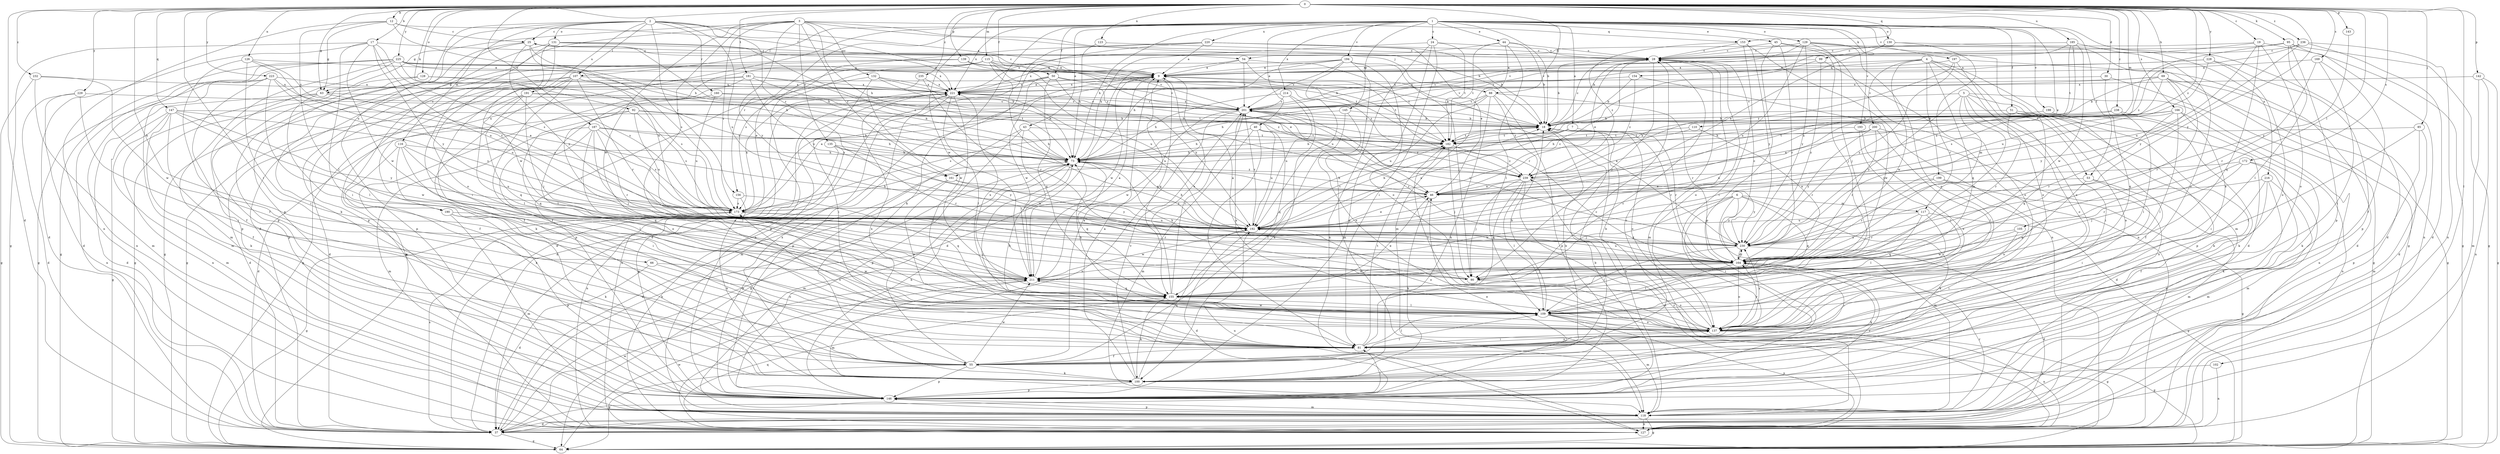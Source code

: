 strict digraph  {
0;
1;
2;
3;
4;
5;
6;
7;
9;
12;
17;
18;
19;
24;
25;
28;
30;
37;
40;
43;
44;
45;
46;
50;
51;
53;
54;
55;
63;
64;
66;
69;
73;
81;
85;
88;
90;
92;
95;
99;
100;
102;
105;
107;
109;
110;
115;
116;
117;
118;
123;
126;
127;
128;
129;
130;
131;
132;
135;
137;
139;
142;
143;
145;
146;
147;
153;
154;
155;
156;
160;
161;
164;
166;
169;
172;
173;
181;
182;
185;
187;
190;
191;
192;
193;
194;
197;
198;
199;
200;
201;
211;
214;
216;
220;
221;
223;
225;
228;
229;
230;
232;
235;
236;
238;
239;
0 -> 12  [label=b];
0 -> 17  [label=b];
0 -> 19  [label=c];
0 -> 30  [label=d];
0 -> 37  [label=d];
0 -> 50  [label=f];
0 -> 63  [label=g];
0 -> 66  [label=h];
0 -> 69  [label=h];
0 -> 81  [label=i];
0 -> 85  [label=j];
0 -> 88  [label=j];
0 -> 92  [label=k];
0 -> 95  [label=k];
0 -> 102  [label=l];
0 -> 105  [label=l];
0 -> 110  [label=m];
0 -> 115  [label=m];
0 -> 123  [label=n];
0 -> 126  [label=n];
0 -> 128  [label=o];
0 -> 139  [label=p];
0 -> 142  [label=p];
0 -> 143  [label=p];
0 -> 147  [label=q];
0 -> 153  [label=q];
0 -> 166  [label=s];
0 -> 169  [label=s];
0 -> 172  [label=s];
0 -> 181  [label=t];
0 -> 185  [label=u];
0 -> 187  [label=u];
0 -> 223  [label=y];
0 -> 225  [label=y];
0 -> 228  [label=y];
0 -> 229  [label=y];
0 -> 230  [label=y];
0 -> 232  [label=z];
0 -> 235  [label=z];
0 -> 236  [label=z];
0 -> 238  [label=z];
0 -> 239  [label=z];
1 -> 7  [label=a];
1 -> 18  [label=b];
1 -> 24  [label=c];
1 -> 40  [label=e];
1 -> 43  [label=e];
1 -> 44  [label=e];
1 -> 45  [label=e];
1 -> 46  [label=e];
1 -> 50  [label=f];
1 -> 51  [label=f];
1 -> 53  [label=f];
1 -> 73  [label=h];
1 -> 99  [label=k];
1 -> 100  [label=k];
1 -> 107  [label=l];
1 -> 129  [label=o];
1 -> 130  [label=o];
1 -> 145  [label=p];
1 -> 156  [label=r];
1 -> 190  [label=u];
1 -> 193  [label=v];
1 -> 194  [label=v];
1 -> 197  [label=v];
1 -> 198  [label=v];
1 -> 211  [label=w];
1 -> 214  [label=x];
1 -> 216  [label=x];
1 -> 220  [label=x];
1 -> 221  [label=x];
2 -> 9  [label=a];
2 -> 25  [label=c];
2 -> 107  [label=l];
2 -> 116  [label=m];
2 -> 131  [label=o];
2 -> 146  [label=p];
2 -> 156  [label=r];
2 -> 160  [label=r];
2 -> 161  [label=r];
2 -> 190  [label=u];
2 -> 191  [label=u];
2 -> 192  [label=u];
2 -> 239  [label=z];
3 -> 18  [label=b];
3 -> 37  [label=d];
3 -> 63  [label=g];
3 -> 73  [label=h];
3 -> 88  [label=j];
3 -> 109  [label=l];
3 -> 132  [label=o];
3 -> 135  [label=o];
3 -> 153  [label=q];
3 -> 161  [label=r];
3 -> 173  [label=s];
3 -> 211  [label=w];
3 -> 230  [label=y];
4 -> 9  [label=a];
4 -> 37  [label=d];
4 -> 53  [label=f];
4 -> 137  [label=o];
4 -> 154  [label=q];
4 -> 155  [label=q];
4 -> 199  [label=v];
4 -> 200  [label=v];
4 -> 211  [label=w];
5 -> 81  [label=i];
5 -> 117  [label=m];
5 -> 127  [label=n];
5 -> 137  [label=o];
5 -> 146  [label=p];
5 -> 201  [label=v];
5 -> 211  [label=w];
5 -> 230  [label=y];
6 -> 81  [label=i];
6 -> 90  [label=j];
6 -> 100  [label=k];
6 -> 117  [label=m];
6 -> 118  [label=m];
6 -> 155  [label=q];
6 -> 211  [label=w];
6 -> 230  [label=y];
7 -> 161  [label=r];
7 -> 164  [label=r];
7 -> 182  [label=t];
7 -> 192  [label=u];
9 -> 25  [label=c];
9 -> 63  [label=g];
9 -> 155  [label=q];
9 -> 173  [label=s];
9 -> 182  [label=t];
9 -> 211  [label=w];
9 -> 221  [label=x];
12 -> 25  [label=c];
12 -> 54  [label=f];
12 -> 63  [label=g];
12 -> 73  [label=h];
12 -> 109  [label=l];
12 -> 127  [label=n];
17 -> 28  [label=c];
17 -> 37  [label=d];
17 -> 64  [label=g];
17 -> 81  [label=i];
17 -> 173  [label=s];
17 -> 192  [label=u];
17 -> 211  [label=w];
17 -> 230  [label=y];
18 -> 28  [label=c];
18 -> 137  [label=o];
18 -> 164  [label=r];
18 -> 182  [label=t];
18 -> 201  [label=v];
19 -> 54  [label=f];
19 -> 64  [label=g];
19 -> 137  [label=o];
19 -> 155  [label=q];
19 -> 192  [label=u];
19 -> 201  [label=v];
24 -> 28  [label=c];
24 -> 73  [label=h];
24 -> 81  [label=i];
24 -> 127  [label=n];
24 -> 146  [label=p];
24 -> 182  [label=t];
25 -> 28  [label=c];
25 -> 73  [label=h];
25 -> 100  [label=k];
25 -> 146  [label=p];
25 -> 173  [label=s];
25 -> 192  [label=u];
25 -> 230  [label=y];
28 -> 9  [label=a];
28 -> 18  [label=b];
28 -> 46  [label=e];
28 -> 90  [label=j];
28 -> 118  [label=m];
28 -> 137  [label=o];
30 -> 64  [label=g];
30 -> 155  [label=q];
30 -> 221  [label=x];
37 -> 64  [label=g];
37 -> 73  [label=h];
37 -> 173  [label=s];
37 -> 211  [label=w];
40 -> 73  [label=h];
40 -> 81  [label=i];
40 -> 118  [label=m];
40 -> 155  [label=q];
40 -> 182  [label=t];
40 -> 192  [label=u];
43 -> 64  [label=g];
43 -> 73  [label=h];
43 -> 146  [label=p];
43 -> 182  [label=t];
43 -> 211  [label=w];
44 -> 18  [label=b];
44 -> 28  [label=c];
44 -> 109  [label=l];
44 -> 118  [label=m];
44 -> 182  [label=t];
44 -> 221  [label=x];
45 -> 28  [label=c];
45 -> 90  [label=j];
45 -> 127  [label=n];
45 -> 146  [label=p];
45 -> 164  [label=r];
46 -> 73  [label=h];
46 -> 100  [label=k];
46 -> 173  [label=s];
50 -> 18  [label=b];
50 -> 37  [label=d];
50 -> 155  [label=q];
50 -> 192  [label=u];
50 -> 201  [label=v];
50 -> 211  [label=w];
50 -> 221  [label=x];
51 -> 18  [label=b];
51 -> 55  [label=f];
51 -> 100  [label=k];
51 -> 137  [label=o];
51 -> 155  [label=q];
51 -> 164  [label=r];
53 -> 46  [label=e];
53 -> 81  [label=i];
53 -> 118  [label=m];
53 -> 155  [label=q];
54 -> 9  [label=a];
54 -> 37  [label=d];
54 -> 164  [label=r];
54 -> 182  [label=t];
54 -> 201  [label=v];
55 -> 9  [label=a];
55 -> 18  [label=b];
55 -> 28  [label=c];
55 -> 64  [label=g];
55 -> 100  [label=k];
55 -> 109  [label=l];
55 -> 146  [label=p];
55 -> 211  [label=w];
55 -> 221  [label=x];
63 -> 37  [label=d];
63 -> 55  [label=f];
63 -> 127  [label=n];
63 -> 173  [label=s];
63 -> 201  [label=v];
64 -> 211  [label=w];
66 -> 37  [label=d];
66 -> 137  [label=o];
66 -> 211  [label=w];
69 -> 18  [label=b];
69 -> 37  [label=d];
69 -> 64  [label=g];
69 -> 164  [label=r];
69 -> 173  [label=s];
69 -> 201  [label=v];
69 -> 221  [label=x];
69 -> 230  [label=y];
73 -> 18  [label=b];
73 -> 37  [label=d];
73 -> 81  [label=i];
73 -> 118  [label=m];
73 -> 155  [label=q];
73 -> 239  [label=z];
81 -> 28  [label=c];
81 -> 55  [label=f];
81 -> 109  [label=l];
81 -> 137  [label=o];
81 -> 173  [label=s];
81 -> 182  [label=t];
85 -> 109  [label=l];
85 -> 118  [label=m];
85 -> 146  [label=p];
85 -> 182  [label=t];
88 -> 73  [label=h];
88 -> 100  [label=k];
88 -> 146  [label=p];
88 -> 164  [label=r];
88 -> 192  [label=u];
88 -> 201  [label=v];
88 -> 239  [label=z];
90 -> 9  [label=a];
90 -> 73  [label=h];
90 -> 137  [label=o];
92 -> 18  [label=b];
92 -> 37  [label=d];
92 -> 73  [label=h];
92 -> 155  [label=q];
92 -> 173  [label=s];
92 -> 192  [label=u];
95 -> 28  [label=c];
95 -> 64  [label=g];
95 -> 109  [label=l];
95 -> 127  [label=n];
95 -> 146  [label=p];
95 -> 192  [label=u];
99 -> 9  [label=a];
99 -> 137  [label=o];
99 -> 182  [label=t];
99 -> 230  [label=y];
100 -> 9  [label=a];
100 -> 28  [label=c];
100 -> 146  [label=p];
100 -> 192  [label=u];
100 -> 201  [label=v];
100 -> 221  [label=x];
102 -> 100  [label=k];
102 -> 127  [label=n];
105 -> 81  [label=i];
105 -> 211  [label=w];
105 -> 230  [label=y];
107 -> 37  [label=d];
107 -> 46  [label=e];
107 -> 55  [label=f];
107 -> 64  [label=g];
107 -> 100  [label=k];
107 -> 127  [label=n];
107 -> 164  [label=r];
107 -> 221  [label=x];
109 -> 18  [label=b];
109 -> 64  [label=g];
109 -> 73  [label=h];
109 -> 118  [label=m];
109 -> 127  [label=n];
109 -> 137  [label=o];
110 -> 73  [label=h];
110 -> 164  [label=r];
110 -> 182  [label=t];
115 -> 9  [label=a];
115 -> 37  [label=d];
115 -> 46  [label=e];
115 -> 64  [label=g];
115 -> 146  [label=p];
115 -> 164  [label=r];
115 -> 192  [label=u];
115 -> 201  [label=v];
116 -> 73  [label=h];
116 -> 81  [label=i];
116 -> 100  [label=k];
116 -> 109  [label=l];
116 -> 155  [label=q];
116 -> 192  [label=u];
117 -> 64  [label=g];
117 -> 109  [label=l];
117 -> 155  [label=q];
117 -> 164  [label=r];
117 -> 192  [label=u];
118 -> 18  [label=b];
118 -> 37  [label=d];
118 -> 64  [label=g];
118 -> 127  [label=n];
118 -> 146  [label=p];
118 -> 164  [label=r];
123 -> 28  [label=c];
123 -> 73  [label=h];
126 -> 9  [label=a];
126 -> 55  [label=f];
126 -> 81  [label=i];
126 -> 173  [label=s];
126 -> 201  [label=v];
127 -> 155  [label=q];
127 -> 192  [label=u];
127 -> 221  [label=x];
127 -> 239  [label=z];
128 -> 64  [label=g];
128 -> 146  [label=p];
128 -> 173  [label=s];
128 -> 221  [label=x];
129 -> 18  [label=b];
129 -> 28  [label=c];
129 -> 64  [label=g];
129 -> 90  [label=j];
129 -> 118  [label=m];
129 -> 137  [label=o];
129 -> 192  [label=u];
129 -> 230  [label=y];
130 -> 28  [label=c];
130 -> 37  [label=d];
130 -> 46  [label=e];
130 -> 164  [label=r];
131 -> 28  [label=c];
131 -> 81  [label=i];
131 -> 137  [label=o];
131 -> 146  [label=p];
131 -> 211  [label=w];
131 -> 221  [label=x];
131 -> 239  [label=z];
132 -> 18  [label=b];
132 -> 73  [label=h];
132 -> 81  [label=i];
132 -> 146  [label=p];
132 -> 221  [label=x];
135 -> 73  [label=h];
135 -> 127  [label=n];
135 -> 146  [label=p];
135 -> 164  [label=r];
135 -> 230  [label=y];
137 -> 18  [label=b];
137 -> 64  [label=g];
137 -> 73  [label=h];
137 -> 81  [label=i];
137 -> 127  [label=n];
137 -> 164  [label=r];
137 -> 182  [label=t];
137 -> 211  [label=w];
137 -> 230  [label=y];
139 -> 9  [label=a];
139 -> 64  [label=g];
139 -> 146  [label=p];
139 -> 182  [label=t];
139 -> 239  [label=z];
142 -> 64  [label=g];
142 -> 118  [label=m];
142 -> 127  [label=n];
142 -> 221  [label=x];
143 -> 230  [label=y];
145 -> 18  [label=b];
145 -> 55  [label=f];
145 -> 137  [label=o];
145 -> 173  [label=s];
146 -> 18  [label=b];
146 -> 46  [label=e];
146 -> 73  [label=h];
146 -> 81  [label=i];
146 -> 118  [label=m];
146 -> 164  [label=r];
147 -> 18  [label=b];
147 -> 55  [label=f];
147 -> 64  [label=g];
147 -> 100  [label=k];
147 -> 118  [label=m];
147 -> 173  [label=s];
147 -> 211  [label=w];
147 -> 230  [label=y];
153 -> 28  [label=c];
153 -> 81  [label=i];
153 -> 127  [label=n];
153 -> 230  [label=y];
153 -> 239  [label=z];
154 -> 18  [label=b];
154 -> 211  [label=w];
154 -> 221  [label=x];
154 -> 239  [label=z];
155 -> 9  [label=a];
155 -> 46  [label=e];
155 -> 100  [label=k];
155 -> 109  [label=l];
155 -> 201  [label=v];
155 -> 221  [label=x];
156 -> 100  [label=k];
156 -> 155  [label=q];
156 -> 173  [label=s];
160 -> 109  [label=l];
160 -> 182  [label=t];
160 -> 192  [label=u];
160 -> 201  [label=v];
161 -> 46  [label=e];
161 -> 137  [label=o];
161 -> 146  [label=p];
161 -> 230  [label=y];
164 -> 28  [label=c];
164 -> 81  [label=i];
164 -> 90  [label=j];
164 -> 100  [label=k];
164 -> 109  [label=l];
164 -> 137  [label=o];
164 -> 192  [label=u];
164 -> 211  [label=w];
164 -> 230  [label=y];
166 -> 18  [label=b];
166 -> 46  [label=e];
166 -> 73  [label=h];
166 -> 81  [label=i];
166 -> 109  [label=l];
166 -> 127  [label=n];
166 -> 164  [label=r];
166 -> 230  [label=y];
169 -> 9  [label=a];
169 -> 55  [label=f];
169 -> 81  [label=i];
169 -> 164  [label=r];
172 -> 90  [label=j];
172 -> 100  [label=k];
172 -> 118  [label=m];
172 -> 164  [label=r];
172 -> 239  [label=z];
173 -> 9  [label=a];
173 -> 64  [label=g];
173 -> 73  [label=h];
173 -> 164  [label=r];
173 -> 192  [label=u];
173 -> 221  [label=x];
181 -> 55  [label=f];
181 -> 64  [label=g];
181 -> 73  [label=h];
181 -> 90  [label=j];
181 -> 192  [label=u];
181 -> 221  [label=x];
181 -> 239  [label=z];
182 -> 73  [label=h];
182 -> 90  [label=j];
182 -> 239  [label=z];
185 -> 28  [label=c];
185 -> 137  [label=o];
185 -> 182  [label=t];
185 -> 192  [label=u];
185 -> 201  [label=v];
185 -> 211  [label=w];
187 -> 73  [label=h];
187 -> 90  [label=j];
187 -> 109  [label=l];
187 -> 118  [label=m];
187 -> 137  [label=o];
187 -> 164  [label=r];
187 -> 173  [label=s];
187 -> 182  [label=t];
190 -> 100  [label=k];
190 -> 118  [label=m];
190 -> 146  [label=p];
190 -> 192  [label=u];
191 -> 37  [label=d];
191 -> 90  [label=j];
191 -> 109  [label=l];
191 -> 155  [label=q];
191 -> 182  [label=t];
191 -> 201  [label=v];
192 -> 18  [label=b];
192 -> 28  [label=c];
192 -> 37  [label=d];
192 -> 46  [label=e];
192 -> 73  [label=h];
192 -> 137  [label=o];
192 -> 182  [label=t];
192 -> 201  [label=v];
192 -> 211  [label=w];
192 -> 230  [label=y];
193 -> 109  [label=l];
193 -> 137  [label=o];
193 -> 182  [label=t];
194 -> 9  [label=a];
194 -> 73  [label=h];
194 -> 90  [label=j];
194 -> 118  [label=m];
194 -> 137  [label=o];
194 -> 192  [label=u];
194 -> 201  [label=v];
194 -> 221  [label=x];
197 -> 9  [label=a];
197 -> 37  [label=d];
197 -> 137  [label=o];
197 -> 230  [label=y];
197 -> 239  [label=z];
198 -> 18  [label=b];
198 -> 100  [label=k];
199 -> 46  [label=e];
199 -> 64  [label=g];
199 -> 137  [label=o];
199 -> 164  [label=r];
200 -> 37  [label=d];
200 -> 109  [label=l];
200 -> 164  [label=r];
200 -> 182  [label=t];
200 -> 192  [label=u];
200 -> 230  [label=y];
201 -> 18  [label=b];
201 -> 28  [label=c];
201 -> 46  [label=e];
201 -> 127  [label=n];
201 -> 137  [label=o];
201 -> 164  [label=r];
201 -> 211  [label=w];
201 -> 221  [label=x];
211 -> 9  [label=a];
211 -> 118  [label=m];
211 -> 155  [label=q];
214 -> 73  [label=h];
214 -> 100  [label=k];
214 -> 192  [label=u];
214 -> 201  [label=v];
216 -> 46  [label=e];
216 -> 55  [label=f];
216 -> 118  [label=m];
216 -> 137  [label=o];
216 -> 146  [label=p];
220 -> 9  [label=a];
220 -> 18  [label=b];
220 -> 28  [label=c];
220 -> 37  [label=d];
220 -> 46  [label=e];
220 -> 127  [label=n];
220 -> 173  [label=s];
221 -> 9  [label=a];
221 -> 81  [label=i];
221 -> 109  [label=l];
221 -> 118  [label=m];
221 -> 146  [label=p];
221 -> 192  [label=u];
221 -> 201  [label=v];
223 -> 46  [label=e];
223 -> 55  [label=f];
223 -> 64  [label=g];
223 -> 109  [label=l];
223 -> 118  [label=m];
223 -> 192  [label=u];
223 -> 221  [label=x];
225 -> 9  [label=a];
225 -> 18  [label=b];
225 -> 37  [label=d];
225 -> 64  [label=g];
225 -> 73  [label=h];
225 -> 118  [label=m];
225 -> 127  [label=n];
225 -> 146  [label=p];
225 -> 173  [label=s];
225 -> 221  [label=x];
228 -> 9  [label=a];
228 -> 137  [label=o];
228 -> 146  [label=p];
228 -> 192  [label=u];
228 -> 201  [label=v];
229 -> 37  [label=d];
229 -> 81  [label=i];
229 -> 127  [label=n];
229 -> 201  [label=v];
230 -> 9  [label=a];
230 -> 37  [label=d];
230 -> 109  [label=l];
230 -> 164  [label=r];
230 -> 201  [label=v];
232 -> 64  [label=g];
232 -> 118  [label=m];
232 -> 211  [label=w];
232 -> 221  [label=x];
235 -> 164  [label=r];
235 -> 211  [label=w];
235 -> 221  [label=x];
236 -> 28  [label=c];
236 -> 37  [label=d];
236 -> 127  [label=n];
236 -> 230  [label=y];
236 -> 239  [label=z];
238 -> 18  [label=b];
238 -> 73  [label=h];
238 -> 100  [label=k];
238 -> 109  [label=l];
239 -> 46  [label=e];
239 -> 90  [label=j];
239 -> 109  [label=l];
239 -> 127  [label=n];
239 -> 155  [label=q];
239 -> 230  [label=y];
}
